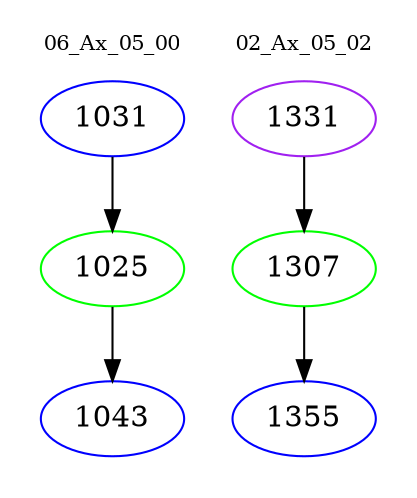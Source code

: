 digraph{
subgraph cluster_0 {
color = white
label = "06_Ax_05_00";
fontsize=10;
T0_1031 [label="1031", color="blue"]
T0_1031 -> T0_1025 [color="black"]
T0_1025 [label="1025", color="green"]
T0_1025 -> T0_1043 [color="black"]
T0_1043 [label="1043", color="blue"]
}
subgraph cluster_1 {
color = white
label = "02_Ax_05_02";
fontsize=10;
T1_1331 [label="1331", color="purple"]
T1_1331 -> T1_1307 [color="black"]
T1_1307 [label="1307", color="green"]
T1_1307 -> T1_1355 [color="black"]
T1_1355 [label="1355", color="blue"]
}
}
